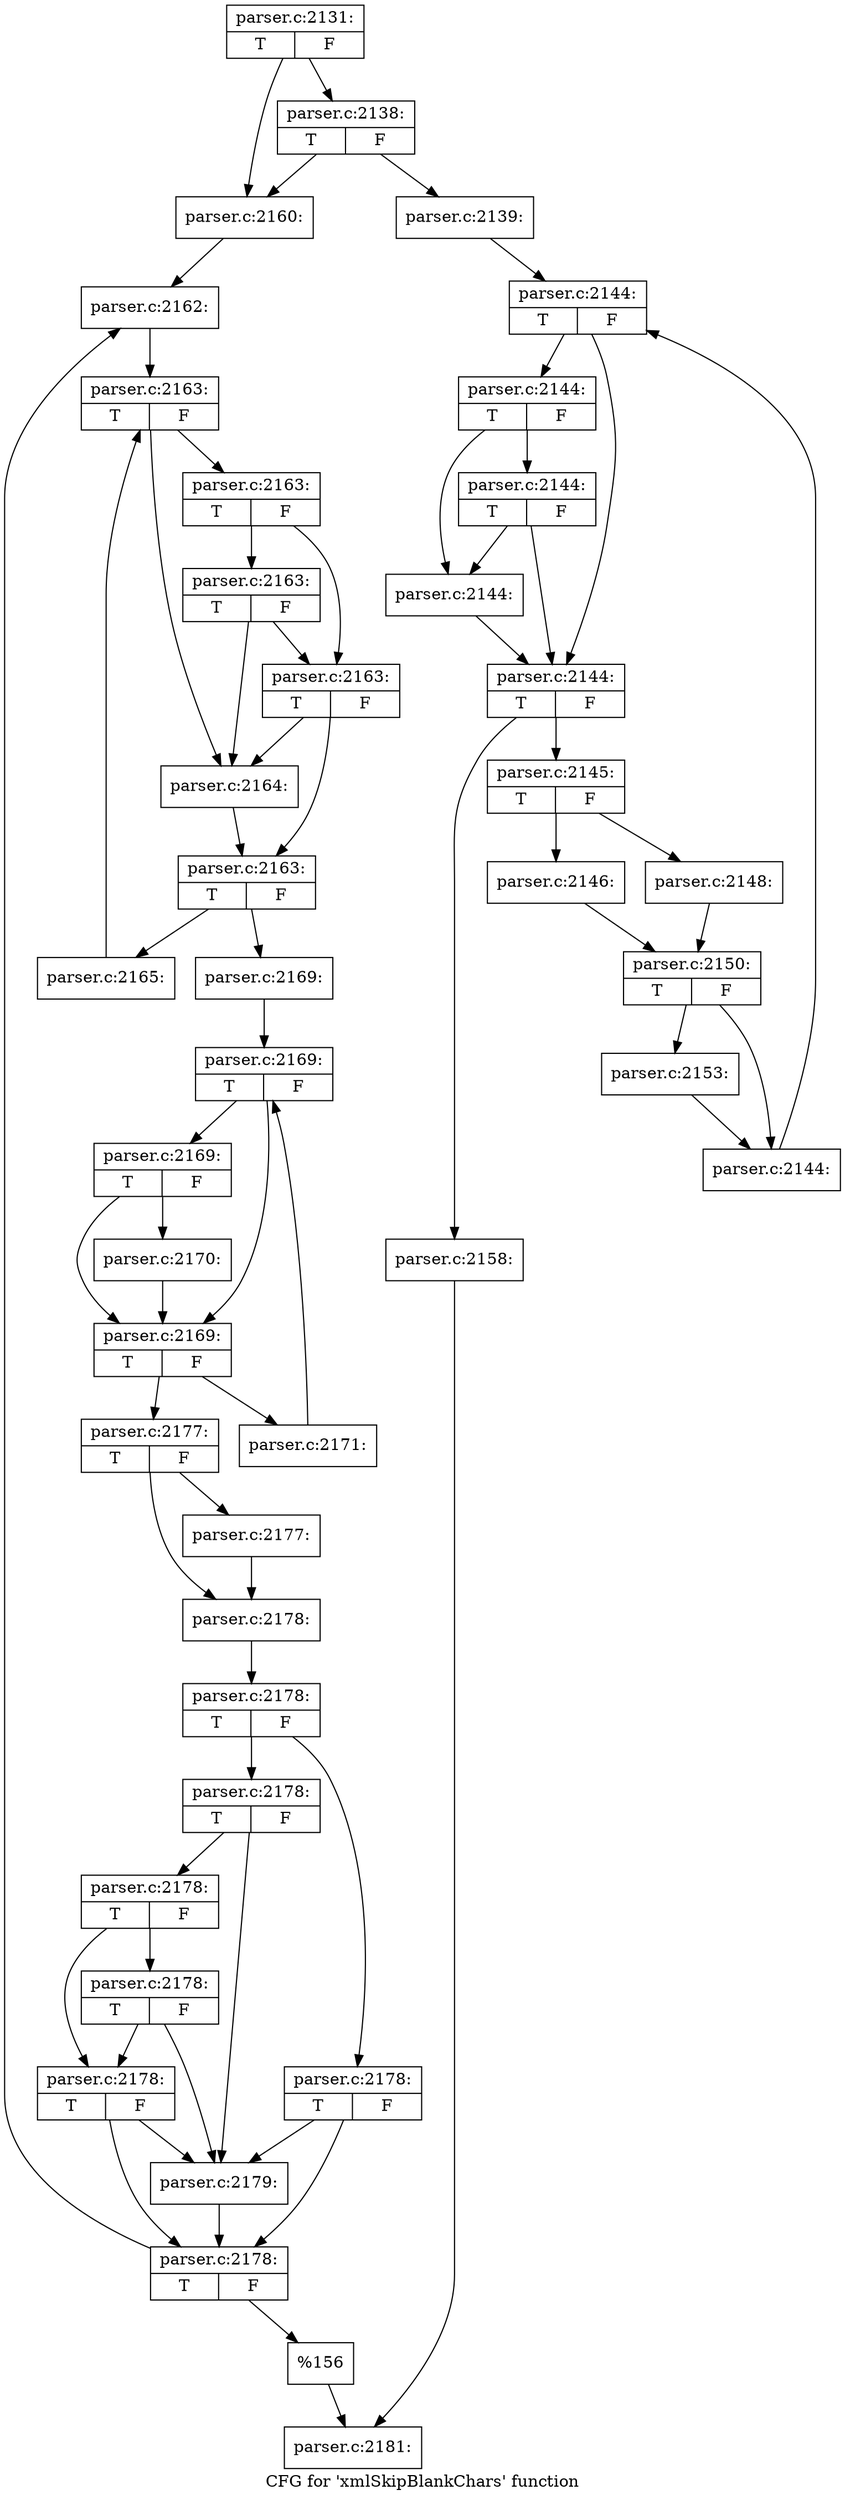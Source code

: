 digraph "CFG for 'xmlSkipBlankChars' function" {
	label="CFG for 'xmlSkipBlankChars' function";

	Node0x577cb20 [shape=record,label="{parser.c:2131:|{<s0>T|<s1>F}}"];
	Node0x577cb20 -> Node0x5790210;
	Node0x577cb20 -> Node0x57901c0;
	Node0x5790210 [shape=record,label="{parser.c:2138:|{<s0>T|<s1>F}}"];
	Node0x5790210 -> Node0x5790120;
	Node0x5790210 -> Node0x57901c0;
	Node0x5790120 [shape=record,label="{parser.c:2139:}"];
	Node0x5790120 -> Node0x5791030;
	Node0x5791030 [shape=record,label="{parser.c:2144:|{<s0>T|<s1>F}}"];
	Node0x5791030 -> Node0x57912d0;
	Node0x5791030 -> Node0x5791370;
	Node0x5791370 [shape=record,label="{parser.c:2144:|{<s0>T|<s1>F}}"];
	Node0x5791370 -> Node0x57915d0;
	Node0x5791370 -> Node0x5791320;
	Node0x57915d0 [shape=record,label="{parser.c:2144:|{<s0>T|<s1>F}}"];
	Node0x57915d0 -> Node0x57912d0;
	Node0x57915d0 -> Node0x5791320;
	Node0x5791320 [shape=record,label="{parser.c:2144:}"];
	Node0x5791320 -> Node0x57912d0;
	Node0x57912d0 [shape=record,label="{parser.c:2144:|{<s0>T|<s1>F}}"];
	Node0x57912d0 -> Node0x5791a00;
	Node0x57912d0 -> Node0x5791250;
	Node0x5791a00 [shape=record,label="{parser.c:2145:|{<s0>T|<s1>F}}"];
	Node0x5791a00 -> Node0x5791ec0;
	Node0x5791a00 -> Node0x5791f60;
	Node0x5791ec0 [shape=record,label="{parser.c:2146:}"];
	Node0x5791ec0 -> Node0x5791f10;
	Node0x5791f60 [shape=record,label="{parser.c:2148:}"];
	Node0x5791f60 -> Node0x5791f10;
	Node0x5791f10 [shape=record,label="{parser.c:2150:|{<s0>T|<s1>F}}"];
	Node0x5791f10 -> Node0x57934b0;
	Node0x5791f10 -> Node0x5793500;
	Node0x57934b0 [shape=record,label="{parser.c:2153:}"];
	Node0x57934b0 -> Node0x5793500;
	Node0x5793500 [shape=record,label="{parser.c:2144:}"];
	Node0x5793500 -> Node0x5791030;
	Node0x5791250 [shape=record,label="{parser.c:2158:}"];
	Node0x5791250 -> Node0x5790170;
	Node0x57901c0 [shape=record,label="{parser.c:2160:}"];
	Node0x57901c0 -> Node0x5795410;
	Node0x5795410 [shape=record,label="{parser.c:2162:}"];
	Node0x5795410 -> Node0x5795a00;
	Node0x5795a00 [shape=record,label="{parser.c:2163:|{<s0>T|<s1>F}}"];
	Node0x5795a00 -> Node0x5795c60;
	Node0x5795a00 -> Node0x5795d30;
	Node0x5795d30 [shape=record,label="{parser.c:2163:|{<s0>T|<s1>F}}"];
	Node0x5795d30 -> Node0x5795ed0;
	Node0x5795d30 -> Node0x5795cb0;
	Node0x5795ed0 [shape=record,label="{parser.c:2163:|{<s0>T|<s1>F}}"];
	Node0x5795ed0 -> Node0x5795c60;
	Node0x5795ed0 -> Node0x5795cb0;
	Node0x5795cb0 [shape=record,label="{parser.c:2163:|{<s0>T|<s1>F}}"];
	Node0x5795cb0 -> Node0x5795c60;
	Node0x5795cb0 -> Node0x5795c10;
	Node0x5795c60 [shape=record,label="{parser.c:2164:}"];
	Node0x5795c60 -> Node0x5795c10;
	Node0x5795c10 [shape=record,label="{parser.c:2163:|{<s0>T|<s1>F}}"];
	Node0x5795c10 -> Node0x57966d0;
	Node0x5795c10 -> Node0x5795b60;
	Node0x57966d0 [shape=record,label="{parser.c:2165:}"];
	Node0x57966d0 -> Node0x5795a00;
	Node0x5795b60 [shape=record,label="{parser.c:2169:}"];
	Node0x5795b60 -> Node0x5796be0;
	Node0x5796be0 [shape=record,label="{parser.c:2169:|{<s0>T|<s1>F}}"];
	Node0x5796be0 -> Node0x5797660;
	Node0x5796be0 -> Node0x57975c0;
	Node0x5797660 [shape=record,label="{parser.c:2169:|{<s0>T|<s1>F}}"];
	Node0x5797660 -> Node0x5797610;
	Node0x5797660 -> Node0x57975c0;
	Node0x5797610 [shape=record,label="{parser.c:2170:}"];
	Node0x5797610 -> Node0x57975c0;
	Node0x57975c0 [shape=record,label="{parser.c:2169:|{<s0>T|<s1>F}}"];
	Node0x57975c0 -> Node0x57979f0;
	Node0x57975c0 -> Node0x5796f10;
	Node0x57979f0 [shape=record,label="{parser.c:2171:}"];
	Node0x57979f0 -> Node0x5796be0;
	Node0x5796f10 [shape=record,label="{parser.c:2177:|{<s0>T|<s1>F}}"];
	Node0x5796f10 -> Node0x5798980;
	Node0x5796f10 -> Node0x57989d0;
	Node0x5798980 [shape=record,label="{parser.c:2177:}"];
	Node0x5798980 -> Node0x57989d0;
	Node0x57989d0 [shape=record,label="{parser.c:2178:}"];
	Node0x57989d0 -> Node0x57953c0;
	Node0x57953c0 [shape=record,label="{parser.c:2178:|{<s0>T|<s1>F}}"];
	Node0x57953c0 -> Node0x57994b0;
	Node0x57953c0 -> Node0x5799500;
	Node0x57994b0 [shape=record,label="{parser.c:2178:|{<s0>T|<s1>F}}"];
	Node0x57994b0 -> Node0x5799460;
	Node0x57994b0 -> Node0x5799770;
	Node0x5799770 [shape=record,label="{parser.c:2178:|{<s0>T|<s1>F}}"];
	Node0x5799770 -> Node0x5799930;
	Node0x5799770 -> Node0x5799720;
	Node0x5799930 [shape=record,label="{parser.c:2178:|{<s0>T|<s1>F}}"];
	Node0x5799930 -> Node0x5799460;
	Node0x5799930 -> Node0x5799720;
	Node0x5799720 [shape=record,label="{parser.c:2178:|{<s0>T|<s1>F}}"];
	Node0x5799720 -> Node0x5799460;
	Node0x5799720 -> Node0x57991b0;
	Node0x5799500 [shape=record,label="{parser.c:2178:|{<s0>T|<s1>F}}"];
	Node0x5799500 -> Node0x5799460;
	Node0x5799500 -> Node0x57991b0;
	Node0x5799460 [shape=record,label="{parser.c:2179:}"];
	Node0x5799460 -> Node0x57991b0;
	Node0x57991b0 [shape=record,label="{parser.c:2178:|{<s0>T|<s1>F}}"];
	Node0x57991b0 -> Node0x5795410;
	Node0x57991b0 -> Node0x5794880;
	Node0x5794880 [shape=record,label="{%156}"];
	Node0x5794880 -> Node0x5790170;
	Node0x5790170 [shape=record,label="{parser.c:2181:}"];
}

